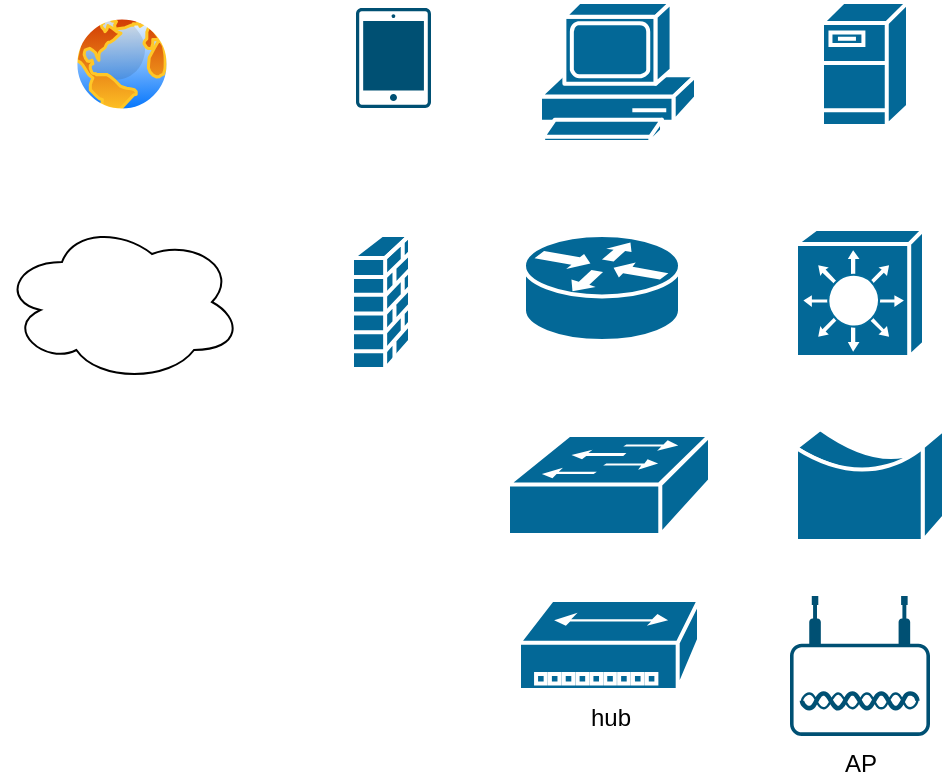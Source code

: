 <mxfile version="21.7.2" type="github">
  <diagram name="ページ1" id="MyD4pF7G6le_8Df9yOMC">
    <mxGraphModel dx="1759" dy="991" grid="0" gridSize="10" guides="1" tooltips="1" connect="1" arrows="1" fold="1" page="1" pageScale="1" pageWidth="827" pageHeight="1169" math="0" shadow="0">
      <root>
        <mxCell id="0" />
        <mxCell id="1" parent="0" />
        <mxCell id="zrdzgssrnUC377l6bOhK-1" value="" style="shape=mxgraph.cisco.routers.router;sketch=0;html=1;pointerEvents=1;dashed=0;fillColor=#036897;strokeColor=#ffffff;strokeWidth=2;verticalLabelPosition=bottom;verticalAlign=top;align=center;outlineConnect=0;fontFamily=Helvetica;fontSize=11;fontColor=default;" parent="1" vertex="1">
          <mxGeometry x="298" y="254.5" width="78" height="53" as="geometry" />
        </mxCell>
        <mxCell id="zrdzgssrnUC377l6bOhK-2" value="" style="shape=mxgraph.cisco.switches.workgroup_switch;sketch=0;html=1;pointerEvents=1;dashed=0;fillColor=#036897;strokeColor=#ffffff;strokeWidth=2;verticalLabelPosition=bottom;verticalAlign=top;align=center;outlineConnect=0;fontFamily=Helvetica;fontSize=11;fontColor=default;" parent="1" vertex="1">
          <mxGeometry x="290" y="354.5" width="101" height="50" as="geometry" />
        </mxCell>
        <mxCell id="zrdzgssrnUC377l6bOhK-3" value="" style="shape=mxgraph.cisco.computers_and_peripherals.pc;sketch=0;html=1;pointerEvents=1;dashed=0;fillColor=#036897;strokeColor=#ffffff;strokeWidth=2;verticalLabelPosition=bottom;verticalAlign=top;align=center;outlineConnect=0;fontFamily=Helvetica;fontSize=11;fontColor=default;" parent="1" vertex="1">
          <mxGeometry x="306" y="138" width="78" height="70" as="geometry" />
        </mxCell>
        <mxCell id="zrdzgssrnUC377l6bOhK-4" value="" style="shape=mxgraph.cisco.servers.fileserver;sketch=0;html=1;pointerEvents=1;dashed=0;fillColor=#036897;strokeColor=#ffffff;strokeWidth=2;verticalLabelPosition=bottom;verticalAlign=top;align=center;outlineConnect=0;fontFamily=Helvetica;fontSize=11;fontColor=default;" parent="1" vertex="1">
          <mxGeometry x="447" y="138" width="43" height="62" as="geometry" />
        </mxCell>
        <mxCell id="zrdzgssrnUC377l6bOhK-5" value="" style="shape=mxgraph.cisco.security.firewall;sketch=0;html=1;pointerEvents=1;dashed=0;fillColor=#036897;strokeColor=#ffffff;strokeWidth=2;verticalLabelPosition=bottom;verticalAlign=top;align=center;outlineConnect=0;fontFamily=Helvetica;fontSize=11;fontColor=default;" parent="1" vertex="1">
          <mxGeometry x="212" y="254.5" width="29" height="67" as="geometry" />
        </mxCell>
        <mxCell id="zrdzgssrnUC377l6bOhK-6" value="" style="shape=mxgraph.cisco.misc.bridge;sketch=0;html=1;pointerEvents=1;dashed=0;fillColor=#036897;strokeColor=#ffffff;strokeWidth=2;verticalLabelPosition=bottom;verticalAlign=top;align=center;outlineConnect=0;fontFamily=Helvetica;fontSize=11;fontColor=default;" parent="1" vertex="1">
          <mxGeometry x="434" y="351.5" width="74" height="56" as="geometry" />
        </mxCell>
        <mxCell id="zrdzgssrnUC377l6bOhK-7" value="" style="shape=mxgraph.cisco.switches.layer_3_switch;html=1;pointerEvents=1;dashed=0;fillColor=#036897;strokeColor=#ffffff;strokeWidth=2;verticalLabelPosition=bottom;verticalAlign=top;align=center;outlineConnect=0;fontFamily=Helvetica;fontSize=11;fontColor=default;" parent="1" vertex="1">
          <mxGeometry x="434" y="251.5" width="64" height="64" as="geometry" />
        </mxCell>
        <mxCell id="z168moYraOxuOanUSbzQ-1" value="" style="ellipse;shape=cloud;whiteSpace=wrap;html=1;" parent="1" vertex="1">
          <mxGeometry x="37" y="248" width="120" height="80" as="geometry" />
        </mxCell>
        <mxCell id="-YoVOdVOhn_5YD4D5nLf-2" value="hub" style="shape=mxgraph.cisco.hubs_and_gateways.small_hub;sketch=0;html=1;pointerEvents=1;dashed=0;fillColor=#036897;strokeColor=#ffffff;strokeWidth=2;verticalLabelPosition=bottom;verticalAlign=top;align=center;outlineConnect=0;" parent="1" vertex="1">
          <mxGeometry x="295.5" y="437" width="90" height="45" as="geometry" />
        </mxCell>
        <mxCell id="mxpLmwV3dQGMwPdtPrcu-1" value="AP" style="points=[[0.03,0.36,0],[0.18,0,0],[0.5,0.34,0],[0.82,0,0],[0.97,0.36,0],[1,0.67,0],[0.975,0.975,0],[0.5,1,0],[0.025,0.975,0],[0,0.67,0]];verticalLabelPosition=bottom;sketch=0;html=1;verticalAlign=top;aspect=fixed;align=center;pointerEvents=1;shape=mxgraph.cisco19.wireless_access_point;fillColor=#005073;strokeColor=none;" vertex="1" parent="1">
          <mxGeometry x="431" y="435" width="70" height="70" as="geometry" />
        </mxCell>
        <mxCell id="mxpLmwV3dQGMwPdtPrcu-2" value="" style="sketch=0;points=[[0.015,0.015,0],[0.985,0.015,0],[0.985,0.985,0],[0.015,0.985,0],[0.25,0,0],[0.5,0,0],[0.75,0,0],[1,0.25,0],[1,0.5,0],[1,0.75,0],[0.75,1,0],[0.5,1,0],[0.25,1,0],[0,0.75,0],[0,0.5,0],[0,0.25,0]];verticalLabelPosition=bottom;html=1;verticalAlign=top;aspect=fixed;align=center;pointerEvents=1;shape=mxgraph.cisco19.handheld;fillColor=#005073;strokeColor=none;" vertex="1" parent="1">
          <mxGeometry x="214" y="141" width="37.5" height="50" as="geometry" />
        </mxCell>
        <mxCell id="mxpLmwV3dQGMwPdtPrcu-3" value="" style="image;aspect=fixed;perimeter=ellipsePerimeter;html=1;align=center;shadow=0;dashed=0;spacingTop=3;image=img/lib/active_directory/internet_globe.svg;" vertex="1" parent="1">
          <mxGeometry x="72" y="144" width="50" height="50" as="geometry" />
        </mxCell>
      </root>
    </mxGraphModel>
  </diagram>
</mxfile>
